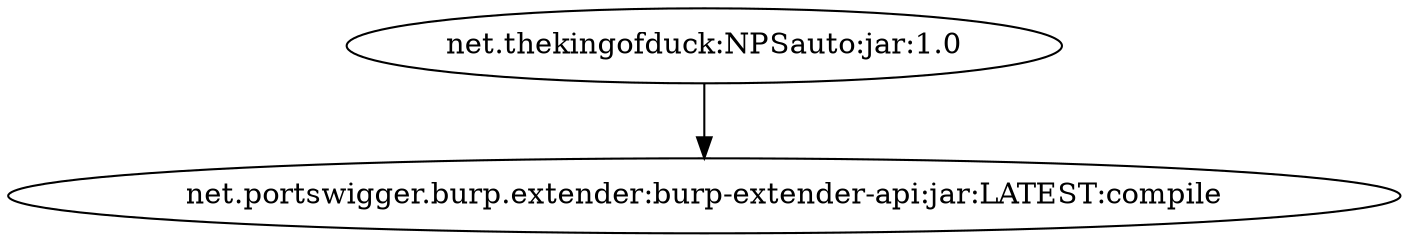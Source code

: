 digraph weishen250__npscrack {
	"net.thekingofduck:NPSauto:jar:1.0" -> "net.portswigger.burp.extender:burp-extender-api:jar:LATEST:compile" ; 
}
